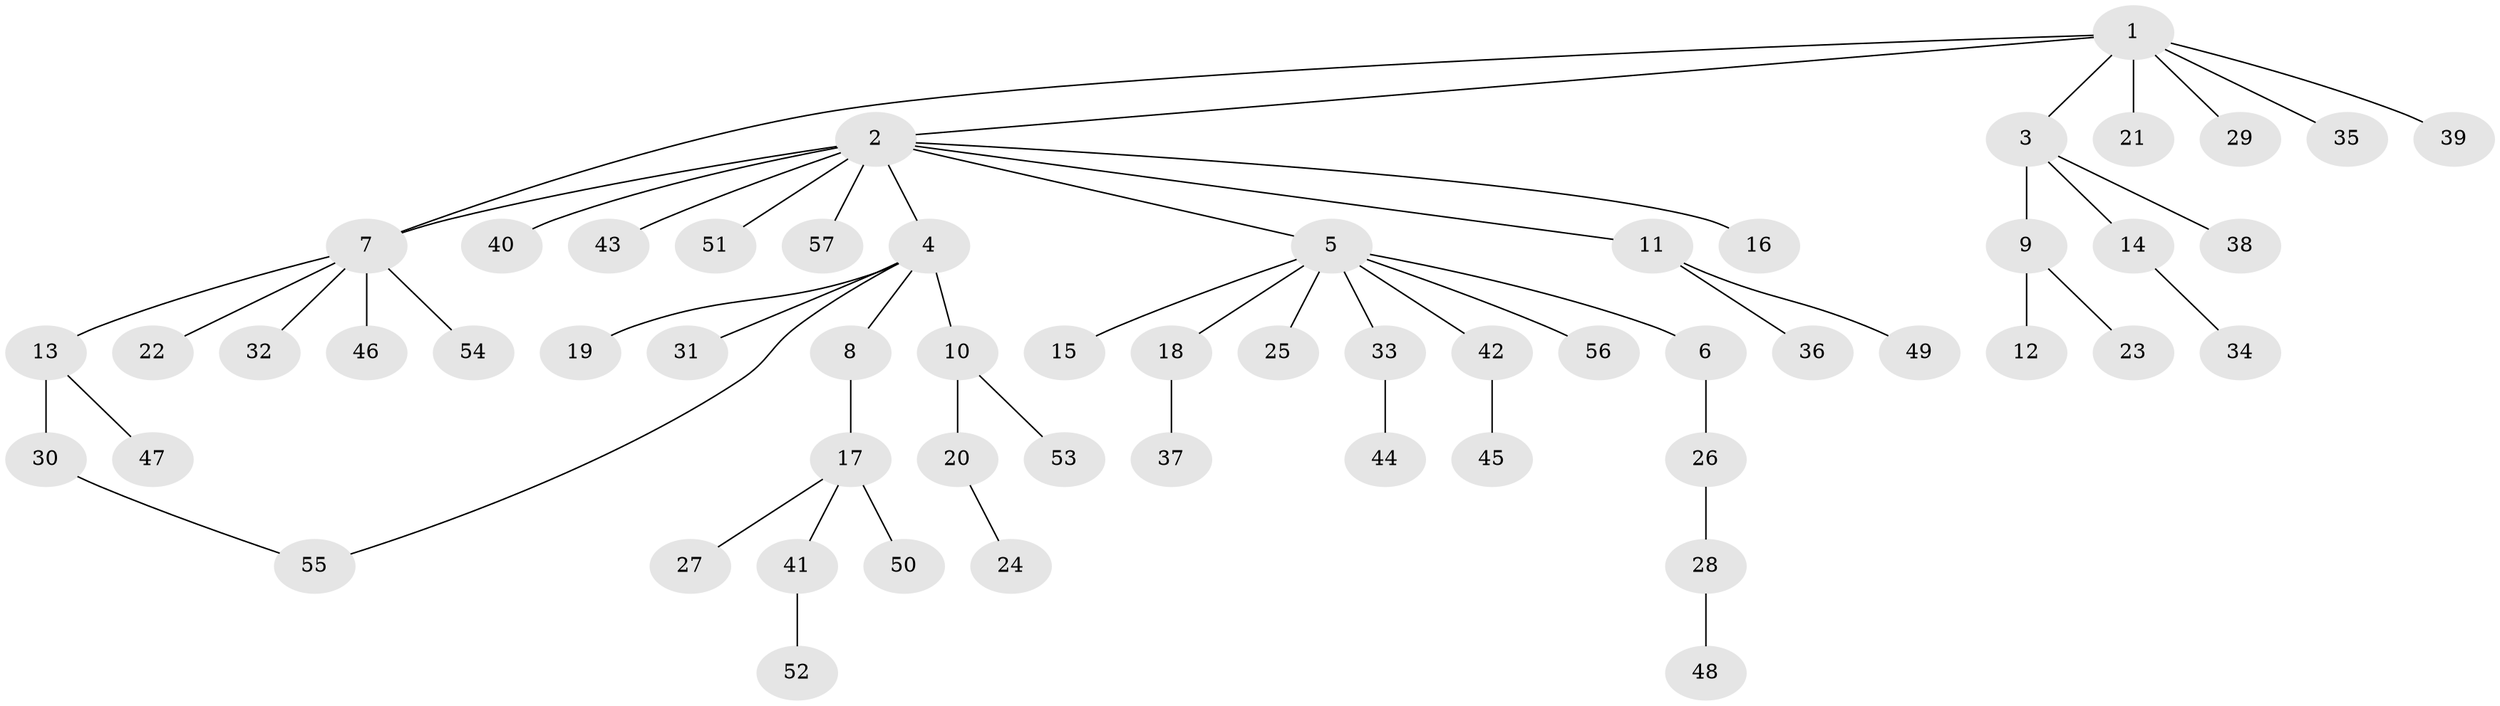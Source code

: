 // Generated by graph-tools (version 1.1) at 2025/14/03/09/25 04:14:40]
// undirected, 57 vertices, 58 edges
graph export_dot {
graph [start="1"]
  node [color=gray90,style=filled];
  1;
  2;
  3;
  4;
  5;
  6;
  7;
  8;
  9;
  10;
  11;
  12;
  13;
  14;
  15;
  16;
  17;
  18;
  19;
  20;
  21;
  22;
  23;
  24;
  25;
  26;
  27;
  28;
  29;
  30;
  31;
  32;
  33;
  34;
  35;
  36;
  37;
  38;
  39;
  40;
  41;
  42;
  43;
  44;
  45;
  46;
  47;
  48;
  49;
  50;
  51;
  52;
  53;
  54;
  55;
  56;
  57;
  1 -- 2;
  1 -- 3;
  1 -- 7;
  1 -- 21;
  1 -- 29;
  1 -- 35;
  1 -- 39;
  2 -- 4;
  2 -- 5;
  2 -- 7;
  2 -- 11;
  2 -- 16;
  2 -- 40;
  2 -- 43;
  2 -- 51;
  2 -- 57;
  3 -- 9;
  3 -- 14;
  3 -- 38;
  4 -- 8;
  4 -- 10;
  4 -- 19;
  4 -- 31;
  4 -- 55;
  5 -- 6;
  5 -- 15;
  5 -- 18;
  5 -- 25;
  5 -- 33;
  5 -- 42;
  5 -- 56;
  6 -- 26;
  7 -- 13;
  7 -- 22;
  7 -- 32;
  7 -- 46;
  7 -- 54;
  8 -- 17;
  9 -- 12;
  9 -- 23;
  10 -- 20;
  10 -- 53;
  11 -- 36;
  11 -- 49;
  13 -- 30;
  13 -- 47;
  14 -- 34;
  17 -- 27;
  17 -- 41;
  17 -- 50;
  18 -- 37;
  20 -- 24;
  26 -- 28;
  28 -- 48;
  30 -- 55;
  33 -- 44;
  41 -- 52;
  42 -- 45;
}

